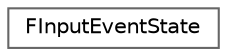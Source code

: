 digraph "Graphical Class Hierarchy"
{
 // INTERACTIVE_SVG=YES
 // LATEX_PDF_SIZE
  bgcolor="transparent";
  edge [fontname=Helvetica,fontsize=10,labelfontname=Helvetica,labelfontsize=10];
  node [fontname=Helvetica,fontsize=10,shape=box,height=0.2,width=0.4];
  rankdir="LR";
  Node0 [id="Node000000",label="FInputEventState",height=0.2,width=0.4,color="grey40", fillcolor="white", style="filled",URL="$d9/d1e/structFInputEventState.html",tooltip=" "];
}
